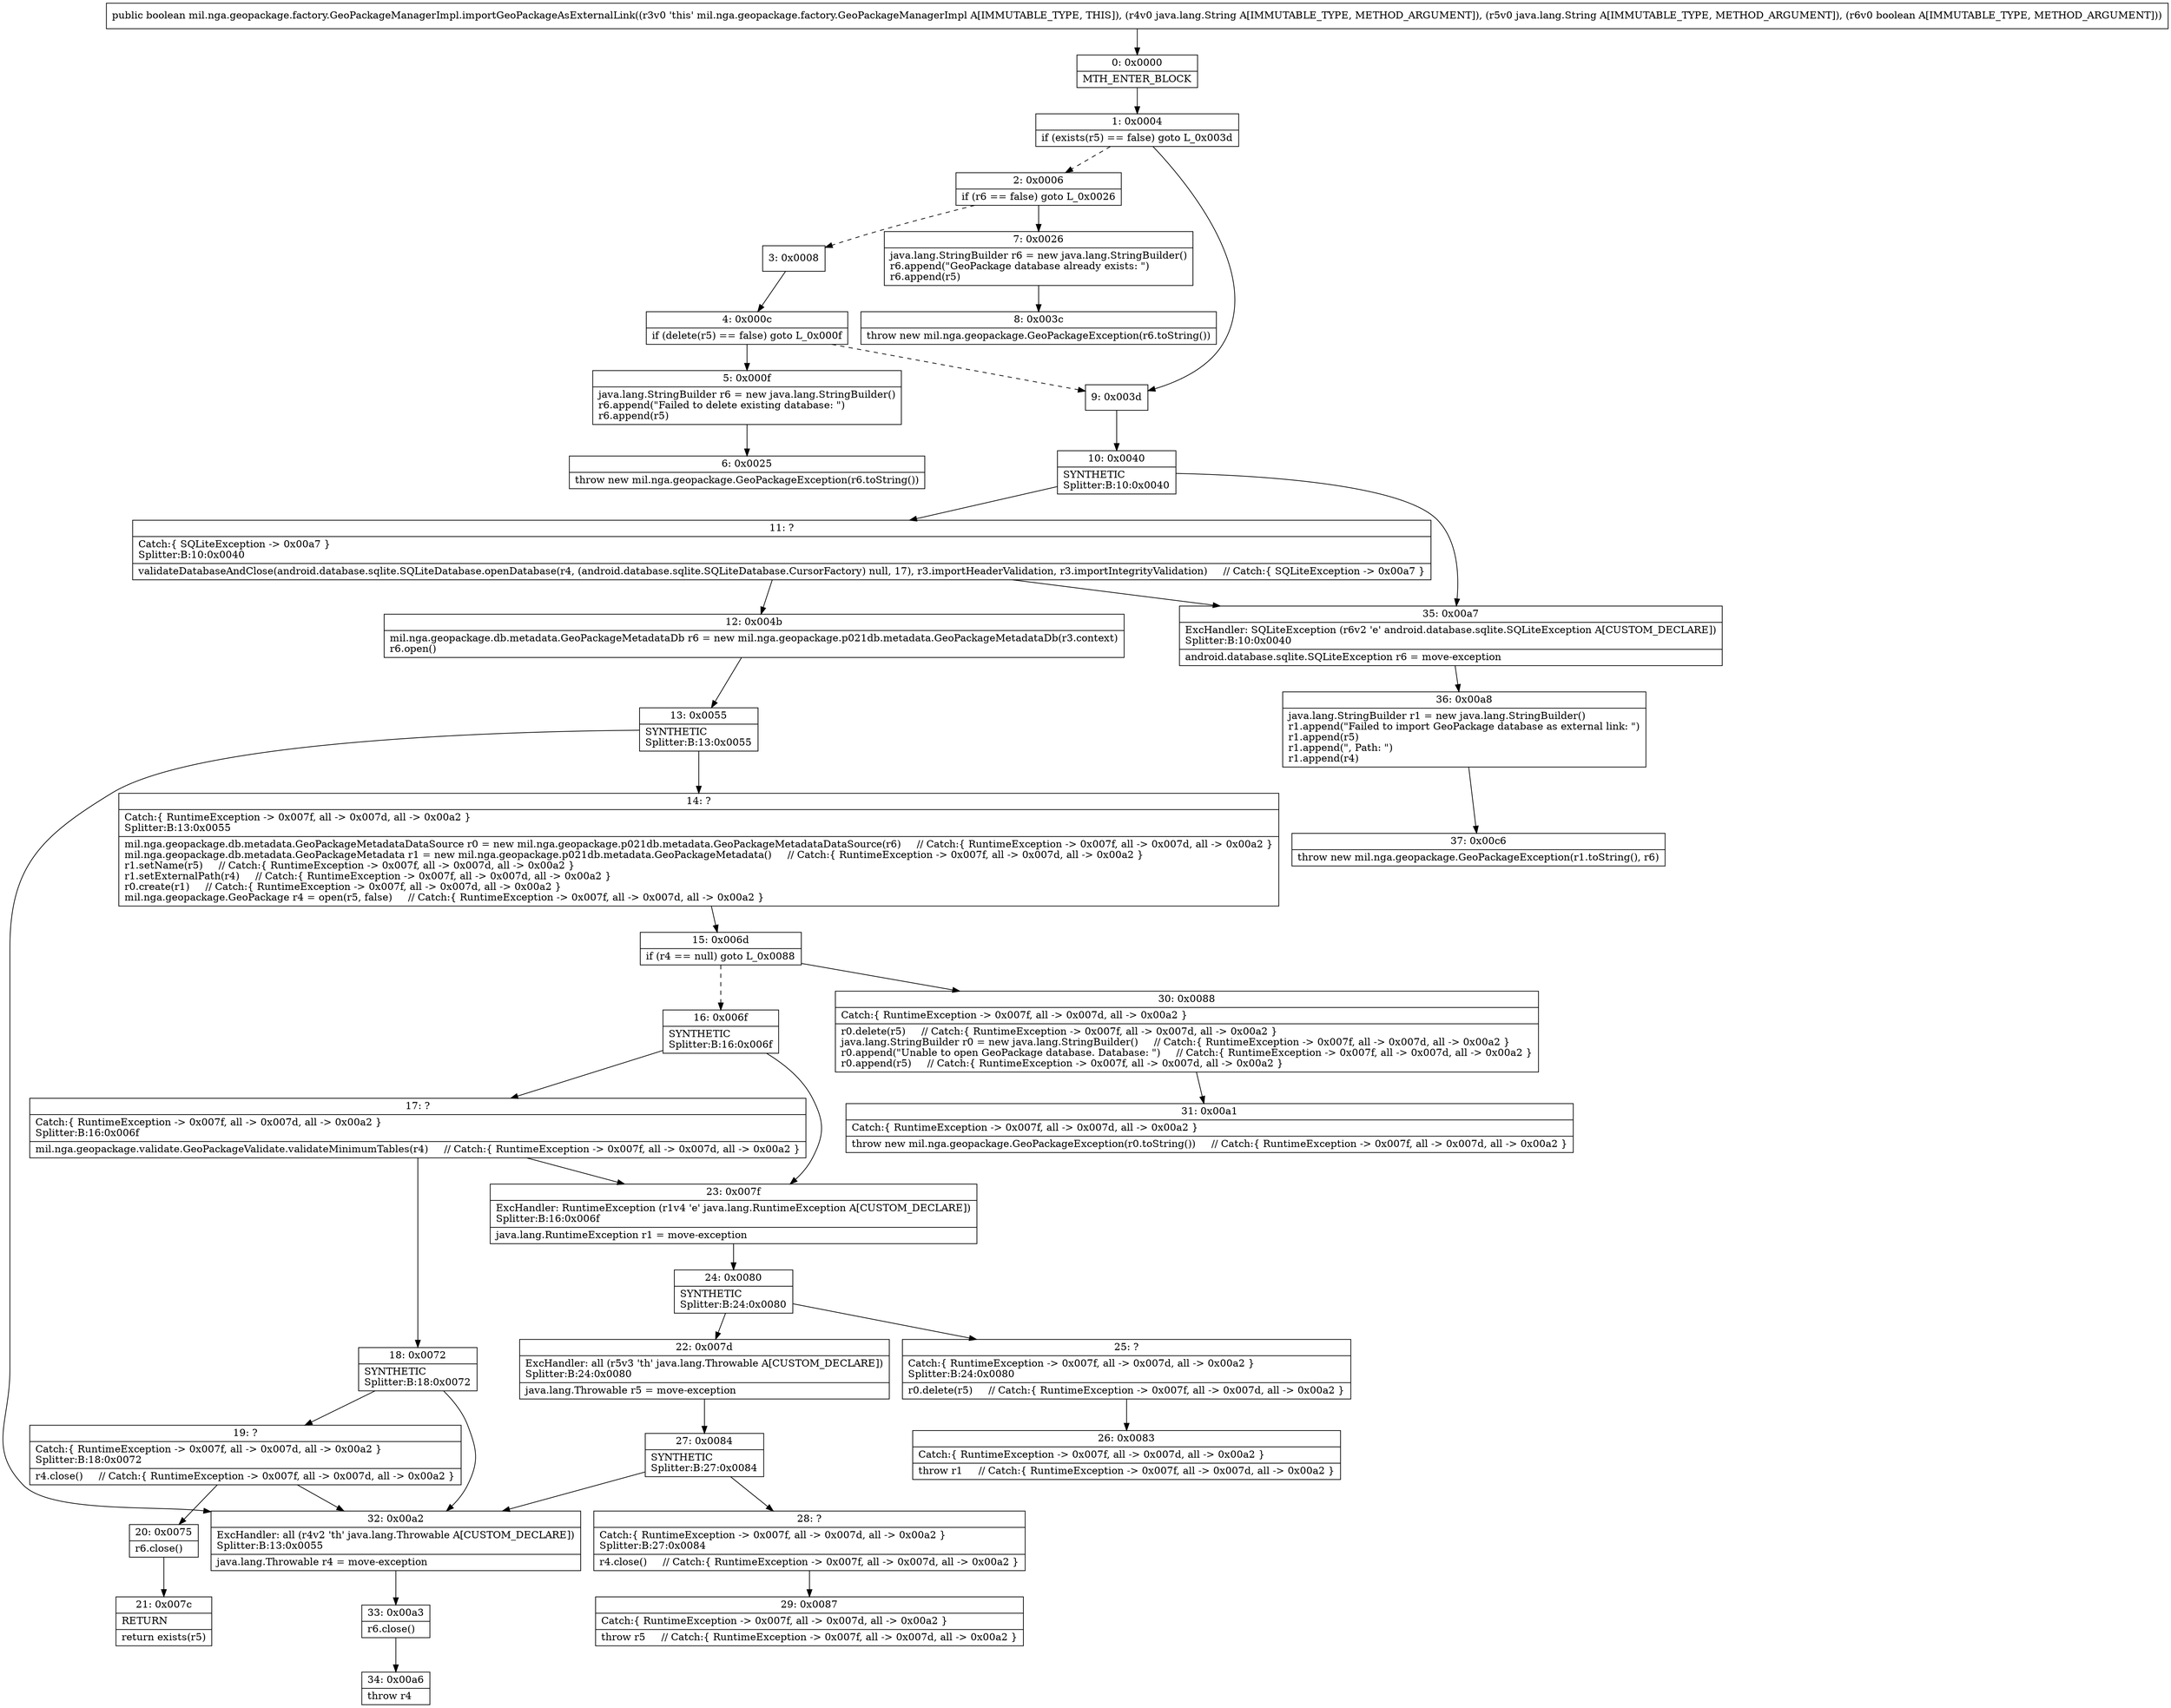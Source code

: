 digraph "CFG formil.nga.geopackage.factory.GeoPackageManagerImpl.importGeoPackageAsExternalLink(Ljava\/lang\/String;Ljava\/lang\/String;Z)Z" {
Node_0 [shape=record,label="{0\:\ 0x0000|MTH_ENTER_BLOCK\l}"];
Node_1 [shape=record,label="{1\:\ 0x0004|if (exists(r5) == false) goto L_0x003d\l}"];
Node_2 [shape=record,label="{2\:\ 0x0006|if (r6 == false) goto L_0x0026\l}"];
Node_3 [shape=record,label="{3\:\ 0x0008}"];
Node_4 [shape=record,label="{4\:\ 0x000c|if (delete(r5) == false) goto L_0x000f\l}"];
Node_5 [shape=record,label="{5\:\ 0x000f|java.lang.StringBuilder r6 = new java.lang.StringBuilder()\lr6.append(\"Failed to delete existing database: \")\lr6.append(r5)\l}"];
Node_6 [shape=record,label="{6\:\ 0x0025|throw new mil.nga.geopackage.GeoPackageException(r6.toString())\l}"];
Node_7 [shape=record,label="{7\:\ 0x0026|java.lang.StringBuilder r6 = new java.lang.StringBuilder()\lr6.append(\"GeoPackage database already exists: \")\lr6.append(r5)\l}"];
Node_8 [shape=record,label="{8\:\ 0x003c|throw new mil.nga.geopackage.GeoPackageException(r6.toString())\l}"];
Node_9 [shape=record,label="{9\:\ 0x003d}"];
Node_10 [shape=record,label="{10\:\ 0x0040|SYNTHETIC\lSplitter:B:10:0x0040\l}"];
Node_11 [shape=record,label="{11\:\ ?|Catch:\{ SQLiteException \-\> 0x00a7 \}\lSplitter:B:10:0x0040\l|validateDatabaseAndClose(android.database.sqlite.SQLiteDatabase.openDatabase(r4, (android.database.sqlite.SQLiteDatabase.CursorFactory) null, 17), r3.importHeaderValidation, r3.importIntegrityValidation)     \/\/ Catch:\{ SQLiteException \-\> 0x00a7 \}\l}"];
Node_12 [shape=record,label="{12\:\ 0x004b|mil.nga.geopackage.db.metadata.GeoPackageMetadataDb r6 = new mil.nga.geopackage.p021db.metadata.GeoPackageMetadataDb(r3.context)\lr6.open()\l}"];
Node_13 [shape=record,label="{13\:\ 0x0055|SYNTHETIC\lSplitter:B:13:0x0055\l}"];
Node_14 [shape=record,label="{14\:\ ?|Catch:\{ RuntimeException \-\> 0x007f, all \-\> 0x007d, all \-\> 0x00a2 \}\lSplitter:B:13:0x0055\l|mil.nga.geopackage.db.metadata.GeoPackageMetadataDataSource r0 = new mil.nga.geopackage.p021db.metadata.GeoPackageMetadataDataSource(r6)     \/\/ Catch:\{ RuntimeException \-\> 0x007f, all \-\> 0x007d, all \-\> 0x00a2 \}\lmil.nga.geopackage.db.metadata.GeoPackageMetadata r1 = new mil.nga.geopackage.p021db.metadata.GeoPackageMetadata()     \/\/ Catch:\{ RuntimeException \-\> 0x007f, all \-\> 0x007d, all \-\> 0x00a2 \}\lr1.setName(r5)     \/\/ Catch:\{ RuntimeException \-\> 0x007f, all \-\> 0x007d, all \-\> 0x00a2 \}\lr1.setExternalPath(r4)     \/\/ Catch:\{ RuntimeException \-\> 0x007f, all \-\> 0x007d, all \-\> 0x00a2 \}\lr0.create(r1)     \/\/ Catch:\{ RuntimeException \-\> 0x007f, all \-\> 0x007d, all \-\> 0x00a2 \}\lmil.nga.geopackage.GeoPackage r4 = open(r5, false)     \/\/ Catch:\{ RuntimeException \-\> 0x007f, all \-\> 0x007d, all \-\> 0x00a2 \}\l}"];
Node_15 [shape=record,label="{15\:\ 0x006d|if (r4 == null) goto L_0x0088\l}"];
Node_16 [shape=record,label="{16\:\ 0x006f|SYNTHETIC\lSplitter:B:16:0x006f\l}"];
Node_17 [shape=record,label="{17\:\ ?|Catch:\{ RuntimeException \-\> 0x007f, all \-\> 0x007d, all \-\> 0x00a2 \}\lSplitter:B:16:0x006f\l|mil.nga.geopackage.validate.GeoPackageValidate.validateMinimumTables(r4)     \/\/ Catch:\{ RuntimeException \-\> 0x007f, all \-\> 0x007d, all \-\> 0x00a2 \}\l}"];
Node_18 [shape=record,label="{18\:\ 0x0072|SYNTHETIC\lSplitter:B:18:0x0072\l}"];
Node_19 [shape=record,label="{19\:\ ?|Catch:\{ RuntimeException \-\> 0x007f, all \-\> 0x007d, all \-\> 0x00a2 \}\lSplitter:B:18:0x0072\l|r4.close()     \/\/ Catch:\{ RuntimeException \-\> 0x007f, all \-\> 0x007d, all \-\> 0x00a2 \}\l}"];
Node_20 [shape=record,label="{20\:\ 0x0075|r6.close()\l}"];
Node_21 [shape=record,label="{21\:\ 0x007c|RETURN\l|return exists(r5)\l}"];
Node_22 [shape=record,label="{22\:\ 0x007d|ExcHandler: all (r5v3 'th' java.lang.Throwable A[CUSTOM_DECLARE])\lSplitter:B:24:0x0080\l|java.lang.Throwable r5 = move\-exception\l}"];
Node_23 [shape=record,label="{23\:\ 0x007f|ExcHandler: RuntimeException (r1v4 'e' java.lang.RuntimeException A[CUSTOM_DECLARE])\lSplitter:B:16:0x006f\l|java.lang.RuntimeException r1 = move\-exception\l}"];
Node_24 [shape=record,label="{24\:\ 0x0080|SYNTHETIC\lSplitter:B:24:0x0080\l}"];
Node_25 [shape=record,label="{25\:\ ?|Catch:\{ RuntimeException \-\> 0x007f, all \-\> 0x007d, all \-\> 0x00a2 \}\lSplitter:B:24:0x0080\l|r0.delete(r5)     \/\/ Catch:\{ RuntimeException \-\> 0x007f, all \-\> 0x007d, all \-\> 0x00a2 \}\l}"];
Node_26 [shape=record,label="{26\:\ 0x0083|Catch:\{ RuntimeException \-\> 0x007f, all \-\> 0x007d, all \-\> 0x00a2 \}\l|throw r1     \/\/ Catch:\{ RuntimeException \-\> 0x007f, all \-\> 0x007d, all \-\> 0x00a2 \}\l}"];
Node_27 [shape=record,label="{27\:\ 0x0084|SYNTHETIC\lSplitter:B:27:0x0084\l}"];
Node_28 [shape=record,label="{28\:\ ?|Catch:\{ RuntimeException \-\> 0x007f, all \-\> 0x007d, all \-\> 0x00a2 \}\lSplitter:B:27:0x0084\l|r4.close()     \/\/ Catch:\{ RuntimeException \-\> 0x007f, all \-\> 0x007d, all \-\> 0x00a2 \}\l}"];
Node_29 [shape=record,label="{29\:\ 0x0087|Catch:\{ RuntimeException \-\> 0x007f, all \-\> 0x007d, all \-\> 0x00a2 \}\l|throw r5     \/\/ Catch:\{ RuntimeException \-\> 0x007f, all \-\> 0x007d, all \-\> 0x00a2 \}\l}"];
Node_30 [shape=record,label="{30\:\ 0x0088|Catch:\{ RuntimeException \-\> 0x007f, all \-\> 0x007d, all \-\> 0x00a2 \}\l|r0.delete(r5)     \/\/ Catch:\{ RuntimeException \-\> 0x007f, all \-\> 0x007d, all \-\> 0x00a2 \}\ljava.lang.StringBuilder r0 = new java.lang.StringBuilder()     \/\/ Catch:\{ RuntimeException \-\> 0x007f, all \-\> 0x007d, all \-\> 0x00a2 \}\lr0.append(\"Unable to open GeoPackage database. Database: \")     \/\/ Catch:\{ RuntimeException \-\> 0x007f, all \-\> 0x007d, all \-\> 0x00a2 \}\lr0.append(r5)     \/\/ Catch:\{ RuntimeException \-\> 0x007f, all \-\> 0x007d, all \-\> 0x00a2 \}\l}"];
Node_31 [shape=record,label="{31\:\ 0x00a1|Catch:\{ RuntimeException \-\> 0x007f, all \-\> 0x007d, all \-\> 0x00a2 \}\l|throw new mil.nga.geopackage.GeoPackageException(r0.toString())     \/\/ Catch:\{ RuntimeException \-\> 0x007f, all \-\> 0x007d, all \-\> 0x00a2 \}\l}"];
Node_32 [shape=record,label="{32\:\ 0x00a2|ExcHandler: all (r4v2 'th' java.lang.Throwable A[CUSTOM_DECLARE])\lSplitter:B:13:0x0055\l|java.lang.Throwable r4 = move\-exception\l}"];
Node_33 [shape=record,label="{33\:\ 0x00a3|r6.close()\l}"];
Node_34 [shape=record,label="{34\:\ 0x00a6|throw r4\l}"];
Node_35 [shape=record,label="{35\:\ 0x00a7|ExcHandler: SQLiteException (r6v2 'e' android.database.sqlite.SQLiteException A[CUSTOM_DECLARE])\lSplitter:B:10:0x0040\l|android.database.sqlite.SQLiteException r6 = move\-exception\l}"];
Node_36 [shape=record,label="{36\:\ 0x00a8|java.lang.StringBuilder r1 = new java.lang.StringBuilder()\lr1.append(\"Failed to import GeoPackage database as external link: \")\lr1.append(r5)\lr1.append(\", Path: \")\lr1.append(r4)\l}"];
Node_37 [shape=record,label="{37\:\ 0x00c6|throw new mil.nga.geopackage.GeoPackageException(r1.toString(), r6)\l}"];
MethodNode[shape=record,label="{public boolean mil.nga.geopackage.factory.GeoPackageManagerImpl.importGeoPackageAsExternalLink((r3v0 'this' mil.nga.geopackage.factory.GeoPackageManagerImpl A[IMMUTABLE_TYPE, THIS]), (r4v0 java.lang.String A[IMMUTABLE_TYPE, METHOD_ARGUMENT]), (r5v0 java.lang.String A[IMMUTABLE_TYPE, METHOD_ARGUMENT]), (r6v0 boolean A[IMMUTABLE_TYPE, METHOD_ARGUMENT])) }"];
MethodNode -> Node_0;
Node_0 -> Node_1;
Node_1 -> Node_2[style=dashed];
Node_1 -> Node_9;
Node_2 -> Node_3[style=dashed];
Node_2 -> Node_7;
Node_3 -> Node_4;
Node_4 -> Node_5;
Node_4 -> Node_9[style=dashed];
Node_5 -> Node_6;
Node_7 -> Node_8;
Node_9 -> Node_10;
Node_10 -> Node_11;
Node_10 -> Node_35;
Node_11 -> Node_12;
Node_11 -> Node_35;
Node_12 -> Node_13;
Node_13 -> Node_14;
Node_13 -> Node_32;
Node_14 -> Node_15;
Node_15 -> Node_16[style=dashed];
Node_15 -> Node_30;
Node_16 -> Node_17;
Node_16 -> Node_23;
Node_17 -> Node_18;
Node_17 -> Node_23;
Node_18 -> Node_19;
Node_18 -> Node_32;
Node_19 -> Node_20;
Node_19 -> Node_32;
Node_20 -> Node_21;
Node_22 -> Node_27;
Node_23 -> Node_24;
Node_24 -> Node_25;
Node_24 -> Node_22;
Node_25 -> Node_26;
Node_27 -> Node_28;
Node_27 -> Node_32;
Node_28 -> Node_29;
Node_30 -> Node_31;
Node_32 -> Node_33;
Node_33 -> Node_34;
Node_35 -> Node_36;
Node_36 -> Node_37;
}

